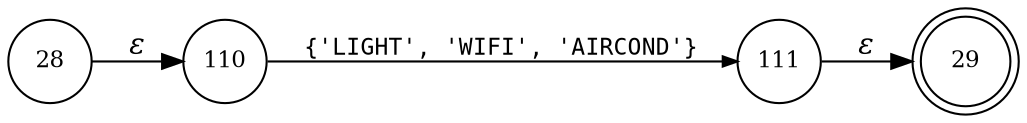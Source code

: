 digraph ATN {
rankdir=LR;
s29[fontsize=11, label="29", shape=doublecircle, fixedsize=true, width=.6];
s28[fontsize=11,label="28", shape=circle, fixedsize=true, width=.55, peripheries=1];
s110[fontsize=11,label="110", shape=circle, fixedsize=true, width=.55, peripheries=1];
s111[fontsize=11,label="111", shape=circle, fixedsize=true, width=.55, peripheries=1];
s28 -> s110 [fontname="Times-Italic", label="&epsilon;"];
s110 -> s111 [fontsize=11, fontname="Courier", arrowsize=.7, label = "{'LIGHT', 'WIFI', 'AIRCOND'}", arrowhead = normal];
s111 -> s29 [fontname="Times-Italic", label="&epsilon;"];
}